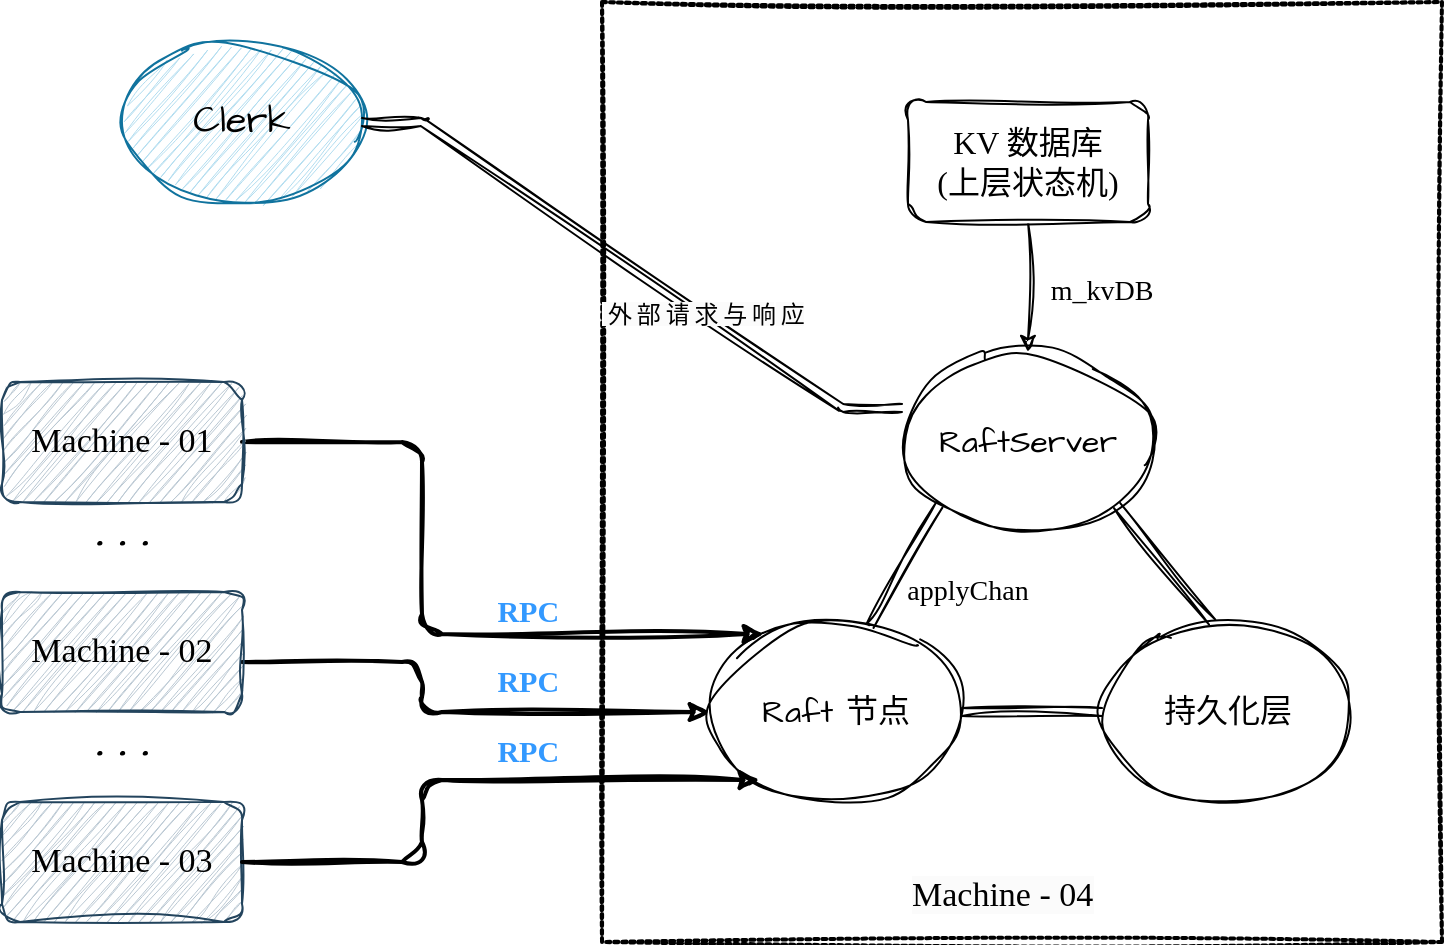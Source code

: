 <mxfile version="24.4.0" type="github">
  <diagram name="第 1 页" id="AspMgKVjkz_scKvxjCWz">
    <mxGraphModel dx="1042" dy="631" grid="1" gridSize="10" guides="1" tooltips="1" connect="1" arrows="1" fold="1" page="1" pageScale="1" pageWidth="827" pageHeight="1169" math="0" shadow="0">
      <root>
        <mxCell id="0" />
        <mxCell id="1" parent="0" />
        <mxCell id="qjltqcf4semmxWTjk-5i-1" value="" style="rounded=0;whiteSpace=wrap;html=1;sketch=1;hachureGap=4;jiggle=2;curveFitting=1;fontFamily=Architects Daughter;fontSource=https%3A%2F%2Ffonts.googleapis.com%2Fcss%3Ffamily%3DArchitects%2BDaughter;fillColor=none;strokeWidth=2;dashed=1;dashPattern=1 1;" parent="1" vertex="1">
          <mxGeometry x="360" y="100" width="420" height="470" as="geometry" />
        </mxCell>
        <mxCell id="qjltqcf4semmxWTjk-5i-14" style="edgeStyle=elbowEdgeStyle;rounded=1;sketch=1;hachureGap=4;jiggle=2;curveFitting=1;orthogonalLoop=1;jettySize=auto;html=1;entryX=0.214;entryY=0.067;entryDx=0;entryDy=0;fontFamily=Architects Daughter;fontSource=https%3A%2F%2Ffonts.googleapis.com%2Fcss%3Ffamily%3DArchitects%2BDaughter;strokeWidth=2;entryPerimeter=0;" parent="1" source="qjltqcf4semmxWTjk-5i-2" target="qjltqcf4semmxWTjk-5i-8" edge="1">
          <mxGeometry relative="1" as="geometry">
            <Array as="points">
              <mxPoint x="270" y="370" />
            </Array>
          </mxGeometry>
        </mxCell>
        <mxCell id="qjltqcf4semmxWTjk-5i-2" value="&lt;font face=&quot;Comic Sans MS&quot; style=&quot;font-size: 17px;&quot;&gt;Machine - 01&lt;/font&gt;" style="rounded=1;whiteSpace=wrap;html=1;sketch=1;hachureGap=4;jiggle=2;curveFitting=1;fontFamily=Architects Daughter;fontSource=https%3A%2F%2Ffonts.googleapis.com%2Fcss%3Ffamily%3DArchitects%2BDaughter;fillColor=#bac8d3;strokeColor=#23445d;" parent="1" vertex="1">
          <mxGeometry x="60" y="290" width="120" height="60" as="geometry" />
        </mxCell>
        <mxCell id="qjltqcf4semmxWTjk-5i-15" style="edgeStyle=orthogonalEdgeStyle;rounded=1;sketch=1;hachureGap=4;jiggle=2;curveFitting=1;orthogonalLoop=1;jettySize=auto;html=1;fontFamily=Architects Daughter;fontSource=https%3A%2F%2Ffonts.googleapis.com%2Fcss%3Ffamily%3DArchitects%2BDaughter;entryX=0;entryY=0.5;entryDx=0;entryDy=0;strokeWidth=2;curved=0;" parent="1" source="qjltqcf4semmxWTjk-5i-6" target="qjltqcf4semmxWTjk-5i-8" edge="1">
          <mxGeometry relative="1" as="geometry">
            <mxPoint x="410" y="460" as="targetPoint" />
            <Array as="points">
              <mxPoint x="270" y="430" />
              <mxPoint x="270" y="455" />
            </Array>
          </mxGeometry>
        </mxCell>
        <mxCell id="qjltqcf4semmxWTjk-5i-6" value="&lt;font face=&quot;Comic Sans MS&quot; style=&quot;font-size: 17px;&quot;&gt;Machine - 02&lt;/font&gt;" style="rounded=1;whiteSpace=wrap;html=1;sketch=1;hachureGap=4;jiggle=2;curveFitting=1;fontFamily=Architects Daughter;fontSource=https%3A%2F%2Ffonts.googleapis.com%2Fcss%3Ffamily%3DArchitects%2BDaughter;fillColor=#bac8d3;strokeColor=#23445d;" parent="1" vertex="1">
          <mxGeometry x="60" y="395" width="120" height="60" as="geometry" />
        </mxCell>
        <mxCell id="qjltqcf4semmxWTjk-5i-7" value="&lt;font face=&quot;Comic Sans MS&quot; style=&quot;font-size: 17px;&quot;&gt;Machine - 03&lt;/font&gt;" style="rounded=1;whiteSpace=wrap;html=1;sketch=1;hachureGap=4;jiggle=2;curveFitting=1;fontFamily=Architects Daughter;fontSource=https%3A%2F%2Ffonts.googleapis.com%2Fcss%3Ffamily%3DArchitects%2BDaughter;fillColor=#bac8d3;strokeColor=#23445d;" parent="1" vertex="1">
          <mxGeometry x="60" y="500" width="120" height="60" as="geometry" />
        </mxCell>
        <mxCell id="qjltqcf4semmxWTjk-5i-23" style="edgeStyle=orthogonalEdgeStyle;rounded=0;sketch=1;hachureGap=4;jiggle=2;curveFitting=1;orthogonalLoop=1;jettySize=auto;html=1;exitX=1;exitY=0.5;exitDx=0;exitDy=0;entryX=0;entryY=0.5;entryDx=0;entryDy=0;fontFamily=Architects Daughter;fontSource=https%3A%2F%2Ffonts.googleapis.com%2Fcss%3Ffamily%3DArchitects%2BDaughter;shape=link;" parent="1" source="qjltqcf4semmxWTjk-5i-8" target="qjltqcf4semmxWTjk-5i-10" edge="1">
          <mxGeometry relative="1" as="geometry" />
        </mxCell>
        <mxCell id="qjltqcf4semmxWTjk-5i-8" value="&lt;font style=&quot;font-size: 16px;&quot;&gt;Raft 节点&lt;/font&gt;" style="ellipse;whiteSpace=wrap;html=1;sketch=1;hachureGap=4;jiggle=2;curveFitting=1;fontFamily=Architects Daughter;fontSource=https%3A%2F%2Ffonts.googleapis.com%2Fcss%3Ffamily%3DArchitects%2BDaughter;fillColor=none;" parent="1" vertex="1">
          <mxGeometry x="414" y="410" width="126" height="90" as="geometry" />
        </mxCell>
        <mxCell id="qjltqcf4semmxWTjk-5i-10" value="&lt;font style=&quot;font-size: 16px;&quot;&gt;持久化层&lt;/font&gt;" style="ellipse;whiteSpace=wrap;html=1;sketch=1;hachureGap=4;jiggle=2;curveFitting=1;fontFamily=Architects Daughter;fontSource=https%3A%2F%2Ffonts.googleapis.com%2Fcss%3Ffamily%3DArchitects%2BDaughter;fillColor=none;" parent="1" vertex="1">
          <mxGeometry x="610" y="410" width="126" height="90" as="geometry" />
        </mxCell>
        <mxCell id="qjltqcf4semmxWTjk-5i-11" value="&lt;font style=&quot;font-size: 16px;&quot;&gt;RaftServer&lt;/font&gt;" style="ellipse;whiteSpace=wrap;html=1;sketch=1;hachureGap=4;jiggle=2;curveFitting=1;fontFamily=Architects Daughter;fontSource=https%3A%2F%2Ffonts.googleapis.com%2Fcss%3Ffamily%3DArchitects%2BDaughter;fillColor=none;" parent="1" vertex="1">
          <mxGeometry x="510" y="275" width="126" height="90" as="geometry" />
        </mxCell>
        <mxCell id="qjltqcf4semmxWTjk-5i-22" style="edgeStyle=orthogonalEdgeStyle;rounded=0;sketch=1;hachureGap=4;jiggle=2;curveFitting=1;orthogonalLoop=1;jettySize=auto;html=1;exitX=0.5;exitY=1;exitDx=0;exitDy=0;entryX=0.5;entryY=0;entryDx=0;entryDy=0;fontFamily=Architects Daughter;fontSource=https%3A%2F%2Ffonts.googleapis.com%2Fcss%3Ffamily%3DArchitects%2BDaughter;" parent="1" source="qjltqcf4semmxWTjk-5i-13" target="qjltqcf4semmxWTjk-5i-11" edge="1">
          <mxGeometry relative="1" as="geometry" />
        </mxCell>
        <mxCell id="qjltqcf4semmxWTjk-5i-13" value="&lt;font face=&quot;Comic Sans MS&quot; style=&quot;font-size: 16px;&quot;&gt;KV 数据库&lt;/font&gt;&lt;div&gt;&lt;font face=&quot;Comic Sans MS&quot; style=&quot;font-size: 16px;&quot;&gt;(上层状态机)&lt;/font&gt;&lt;/div&gt;" style="rounded=1;whiteSpace=wrap;html=1;sketch=1;hachureGap=4;jiggle=2;curveFitting=1;fontFamily=Architects Daughter;fontSource=https%3A%2F%2Ffonts.googleapis.com%2Fcss%3Ffamily%3DArchitects%2BDaughter;" parent="1" vertex="1">
          <mxGeometry x="513" y="150" width="120" height="60" as="geometry" />
        </mxCell>
        <mxCell id="qjltqcf4semmxWTjk-5i-16" style="edgeStyle=orthogonalEdgeStyle;rounded=1;sketch=1;hachureGap=4;jiggle=2;curveFitting=1;orthogonalLoop=1;jettySize=auto;html=1;entryX=0.198;entryY=0.878;entryDx=0;entryDy=0;entryPerimeter=0;fontFamily=Architects Daughter;fontSource=https%3A%2F%2Ffonts.googleapis.com%2Fcss%3Ffamily%3DArchitects%2BDaughter;strokeWidth=2;curved=0;" parent="1" source="qjltqcf4semmxWTjk-5i-7" target="qjltqcf4semmxWTjk-5i-8" edge="1">
          <mxGeometry relative="1" as="geometry">
            <Array as="points">
              <mxPoint x="270" y="530" />
              <mxPoint x="270" y="489" />
            </Array>
          </mxGeometry>
        </mxCell>
        <mxCell id="qjltqcf4semmxWTjk-5i-17" value="&lt;font color=&quot;#3399ff&quot; face=&quot;Comic Sans MS&quot; style=&quot;font-size: 15px;&quot;&gt;&lt;b style=&quot;&quot;&gt;RPC&amp;nbsp;&lt;/b&gt;&lt;/font&gt;" style="text;strokeColor=none;align=center;fillColor=none;html=1;verticalAlign=middle;whiteSpace=wrap;rounded=0;fontFamily=Architects Daughter;fontSource=https%3A%2F%2Ffonts.googleapis.com%2Fcss%3Ffamily%3DArchitects%2BDaughter;" parent="1" vertex="1">
          <mxGeometry x="280" y="390" width="90" height="30" as="geometry" />
        </mxCell>
        <mxCell id="qjltqcf4semmxWTjk-5i-19" value="&lt;font color=&quot;#3399ff&quot; face=&quot;Comic Sans MS&quot; style=&quot;font-size: 15px;&quot;&gt;&lt;b style=&quot;&quot;&gt;RPC&amp;nbsp;&lt;/b&gt;&lt;/font&gt;" style="text;strokeColor=none;align=center;fillColor=none;html=1;verticalAlign=middle;whiteSpace=wrap;rounded=0;fontFamily=Architects Daughter;fontSource=https%3A%2F%2Ffonts.googleapis.com%2Fcss%3Ffamily%3DArchitects%2BDaughter;" parent="1" vertex="1">
          <mxGeometry x="280" y="425" width="90" height="30" as="geometry" />
        </mxCell>
        <mxCell id="qjltqcf4semmxWTjk-5i-20" value="&lt;font color=&quot;#3399ff&quot; face=&quot;Comic Sans MS&quot; style=&quot;font-size: 15px;&quot;&gt;&lt;b style=&quot;&quot;&gt;RPC&amp;nbsp;&lt;/b&gt;&lt;/font&gt;" style="text;strokeColor=none;align=center;fillColor=none;html=1;verticalAlign=middle;whiteSpace=wrap;rounded=0;fontFamily=Architects Daughter;fontSource=https%3A%2F%2Ffonts.googleapis.com%2Fcss%3Ffamily%3DArchitects%2BDaughter;" parent="1" vertex="1">
          <mxGeometry x="280" y="460" width="90" height="30" as="geometry" />
        </mxCell>
        <mxCell id="qjltqcf4semmxWTjk-5i-24" style="rounded=0;sketch=1;hachureGap=4;jiggle=2;curveFitting=1;orthogonalLoop=1;jettySize=auto;html=1;exitX=0;exitY=1;exitDx=0;exitDy=0;entryX=0.635;entryY=0.022;entryDx=0;entryDy=0;entryPerimeter=0;fontFamily=Architects Daughter;fontSource=https%3A%2F%2Ffonts.googleapis.com%2Fcss%3Ffamily%3DArchitects%2BDaughter;shape=link;" parent="1" source="qjltqcf4semmxWTjk-5i-11" target="qjltqcf4semmxWTjk-5i-8" edge="1">
          <mxGeometry relative="1" as="geometry" />
        </mxCell>
        <mxCell id="qjltqcf4semmxWTjk-5i-25" style="rounded=0;sketch=1;hachureGap=4;jiggle=2;curveFitting=1;orthogonalLoop=1;jettySize=auto;html=1;exitX=1;exitY=1;exitDx=0;exitDy=0;entryX=0.437;entryY=0;entryDx=0;entryDy=0;entryPerimeter=0;fontFamily=Architects Daughter;fontSource=https%3A%2F%2Ffonts.googleapis.com%2Fcss%3Ffamily%3DArchitects%2BDaughter;shape=link;" parent="1" source="qjltqcf4semmxWTjk-5i-11" target="qjltqcf4semmxWTjk-5i-10" edge="1">
          <mxGeometry relative="1" as="geometry" />
        </mxCell>
        <mxCell id="qjltqcf4semmxWTjk-5i-26" value="&lt;font style=&quot;font-size: 21px;&quot;&gt;&lt;b&gt;. . .&lt;/b&gt;&lt;/font&gt;" style="text;strokeColor=none;align=center;fillColor=none;html=1;verticalAlign=middle;whiteSpace=wrap;rounded=0;fontFamily=Architects Daughter;fontSource=https%3A%2F%2Ffonts.googleapis.com%2Fcss%3Ffamily%3DArchitects%2BDaughter;" parent="1" vertex="1">
          <mxGeometry x="90" y="455" width="60" height="30" as="geometry" />
        </mxCell>
        <mxCell id="qjltqcf4semmxWTjk-5i-27" value="&lt;font style=&quot;font-size: 21px;&quot;&gt;&lt;b&gt;. . .&lt;/b&gt;&lt;/font&gt;" style="text;strokeColor=none;align=center;fillColor=none;html=1;verticalAlign=middle;whiteSpace=wrap;rounded=0;fontFamily=Architects Daughter;fontSource=https%3A%2F%2Ffonts.googleapis.com%2Fcss%3Ffamily%3DArchitects%2BDaughter;" parent="1" vertex="1">
          <mxGeometry x="90" y="350" width="60" height="30" as="geometry" />
        </mxCell>
        <mxCell id="qjltqcf4semmxWTjk-5i-28" value="&lt;span style=&quot;color: rgb(0, 0, 0); font-family: &amp;quot;Comic Sans MS&amp;quot;; font-size: 17px; font-style: normal; font-variant-ligatures: normal; font-variant-caps: normal; font-weight: 400; letter-spacing: normal; orphans: 2; text-align: center; text-indent: 0px; text-transform: none; widows: 2; word-spacing: 0px; -webkit-text-stroke-width: 0px; white-space: normal; background-color: rgb(251, 251, 251); text-decoration-thickness: initial; text-decoration-style: initial; text-decoration-color: initial; display: inline !important; float: none;&quot;&gt;Machine - 04&lt;/span&gt;" style="text;whiteSpace=wrap;html=1;fontFamily=Architects Daughter;fontSource=https%3A%2F%2Ffonts.googleapis.com%2Fcss%3Ffamily%3DArchitects%2BDaughter;" parent="1" vertex="1">
          <mxGeometry x="513" y="530" width="140" height="40" as="geometry" />
        </mxCell>
        <mxCell id="qjltqcf4semmxWTjk-5i-29" value="&lt;font style=&quot;font-size: 19px;&quot;&gt;Clerk&lt;/font&gt;" style="ellipse;whiteSpace=wrap;html=1;sketch=1;hachureGap=4;jiggle=2;curveFitting=1;fontFamily=Architects Daughter;fontSource=https%3A%2F%2Ffonts.googleapis.com%2Fcss%3Ffamily%3DArchitects%2BDaughter;fillColor=#b1ddf0;strokeColor=#10739e;" parent="1" vertex="1">
          <mxGeometry x="120" y="120" width="120" height="80" as="geometry" />
        </mxCell>
        <mxCell id="qjltqcf4semmxWTjk-5i-31" style="edgeStyle=entityRelationEdgeStyle;rounded=1;sketch=1;hachureGap=4;jiggle=2;curveFitting=1;orthogonalLoop=1;jettySize=auto;html=1;entryX=0;entryY=0.311;entryDx=0;entryDy=0;entryPerimeter=0;fontFamily=Architects Daughter;fontSource=https%3A%2F%2Ffonts.googleapis.com%2Fcss%3Ffamily%3DArchitects%2BDaughter;curved=0;strokeWidth=1;shape=link;" parent="1" source="qjltqcf4semmxWTjk-5i-29" target="qjltqcf4semmxWTjk-5i-11" edge="1">
          <mxGeometry relative="1" as="geometry">
            <Array as="points">
              <mxPoint x="420" y="240" />
              <mxPoint x="400" y="240" />
              <mxPoint x="490" y="310" />
              <mxPoint x="490" y="303" />
            </Array>
          </mxGeometry>
        </mxCell>
        <mxCell id="qjltqcf4semmxWTjk-5i-33" value="&lt;span style=&quot;font-family: Garamond; font-size: 12px; text-wrap: wrap; background-color: rgb(251, 251, 251);&quot;&gt;外部请求与响应&lt;/span&gt;" style="edgeLabel;html=1;align=center;verticalAlign=middle;resizable=0;points=[];sketch=1;hachureGap=4;jiggle=2;curveFitting=1;fontFamily=Architects Daughter;fontSource=https%3A%2F%2Ffonts.googleapis.com%2Fcss%3Ffamily%3DArchitects%2BDaughter;rotation=0;horizontal=1;textDirection=vertical-lr;" parent="qjltqcf4semmxWTjk-5i-31" vertex="1" connectable="0">
          <mxGeometry x="-0.02" relative="1" as="geometry">
            <mxPoint x="37" y="25" as="offset" />
          </mxGeometry>
        </mxCell>
        <mxCell id="qjltqcf4semmxWTjk-5i-34" value="&lt;font face=&quot;Comic Sans MS&quot; style=&quot;font-size: 14px;&quot;&gt;m_kvDB&lt;/font&gt;" style="text;strokeColor=none;align=center;fillColor=none;html=1;verticalAlign=middle;whiteSpace=wrap;rounded=0;fontFamily=Architects Daughter;fontSource=https%3A%2F%2Ffonts.googleapis.com%2Fcss%3Ffamily%3DArchitects%2BDaughter;" parent="1" vertex="1">
          <mxGeometry x="580" y="230" width="60" height="30" as="geometry" />
        </mxCell>
        <mxCell id="qjltqcf4semmxWTjk-5i-36" value="&lt;font face=&quot;Comic Sans MS&quot;&gt;&lt;span style=&quot;font-size: 14px;&quot;&gt;applyChan&lt;/span&gt;&lt;/font&gt;" style="text;strokeColor=none;align=center;fillColor=none;html=1;verticalAlign=middle;whiteSpace=wrap;rounded=0;fontFamily=Architects Daughter;fontSource=https%3A%2F%2Ffonts.googleapis.com%2Fcss%3Ffamily%3DArchitects%2BDaughter;" parent="1" vertex="1">
          <mxGeometry x="513" y="380" width="60" height="30" as="geometry" />
        </mxCell>
      </root>
    </mxGraphModel>
  </diagram>
</mxfile>
